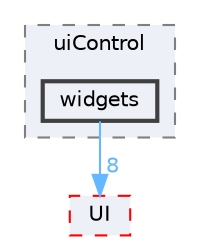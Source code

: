 digraph "src/controllers/uiControl/widgets"
{
 // LATEX_PDF_SIZE
  bgcolor="transparent";
  edge [fontname=Helvetica,fontsize=10,labelfontname=Helvetica,labelfontsize=10];
  node [fontname=Helvetica,fontsize=10,shape=box,height=0.2,width=0.4];
  compound=true
  subgraph clusterdir_ed64a93de000d521cf42e82e31e50a94 {
    graph [ bgcolor="#edf0f7", pencolor="grey50", label="uiControl", fontname=Helvetica,fontsize=10 style="filled,dashed", URL="dir_ed64a93de000d521cf42e82e31e50a94.html",tooltip=""]
  dir_38a27de3ad743a17496f357d31f86a01 [label="widgets", fillcolor="#edf0f7", color="grey25", style="filled,bold", URL="dir_38a27de3ad743a17496f357d31f86a01.html",tooltip=""];
  }
  dir_7ad25bca70c4d3d9103f75d82f41ef94 [label="UI", fillcolor="#edf0f7", color="red", style="filled,dashed", URL="dir_7ad25bca70c4d3d9103f75d82f41ef94.html",tooltip=""];
  dir_38a27de3ad743a17496f357d31f86a01->dir_7ad25bca70c4d3d9103f75d82f41ef94 [headlabel="8", labeldistance=1.5 headhref="dir_000010_000008.html" href="dir_000010_000008.html" color="steelblue1" fontcolor="steelblue1"];
}
